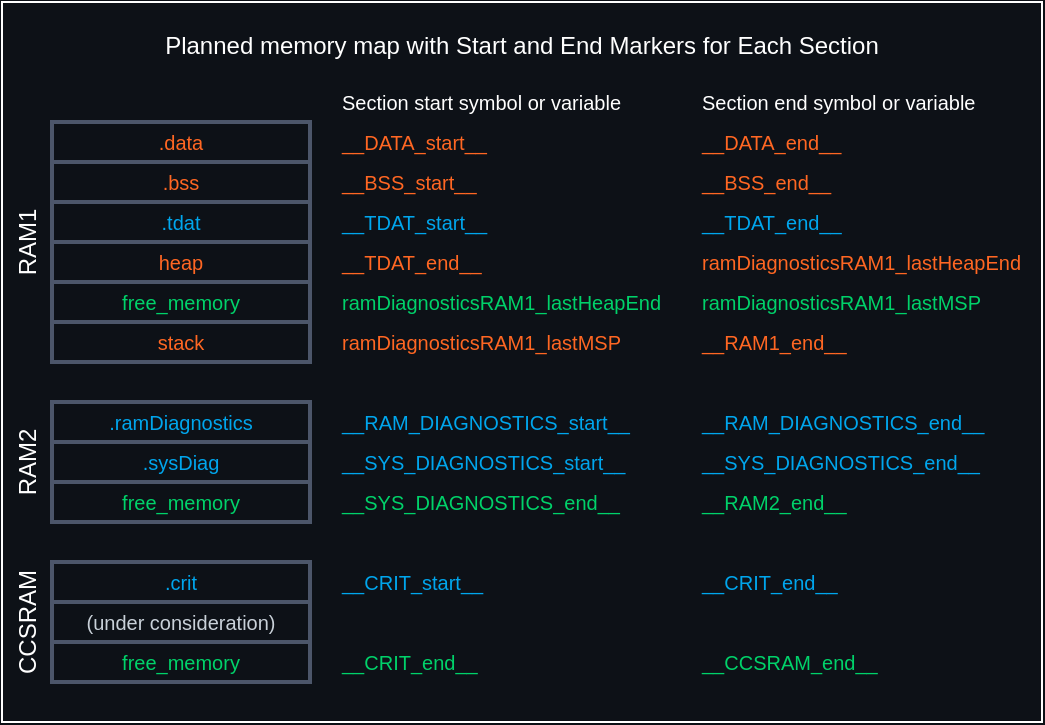 <mxfile version="28.1.2">
  <diagram name="Page-1" id="_fgNbCBozK9R5fLy6JvO">
    <mxGraphModel dx="1703" dy="1282" grid="0" gridSize="10" guides="1" tooltips="1" connect="1" arrows="1" fold="1" page="0" pageScale="1" pageWidth="850" pageHeight="1100" background="light-dark(#0D1117,#0D1117)" math="0" shadow="0">
      <root>
        <mxCell id="0" />
        <mxCell id="1" parent="0" />
        <mxCell id="urWOwsYpe-8lvMp6Ferf-43" value="" style="rounded=0;whiteSpace=wrap;html=1;strokeColor=#FFFFFF;fillColor=none;" vertex="1" parent="1">
          <mxGeometry x="-468" y="-795" width="520" height="360" as="geometry" />
        </mxCell>
        <mxCell id="urWOwsYpe-8lvMp6Ferf-8" value=".data" style="rounded=0;whiteSpace=wrap;html=1;fontSize=10;align=center;glass=0;shadow=0;strokeWidth=2;perimeterSpacing=0;strokeColor=#4C566A;fillColor=none;fontColor=#FF6723;verticalAlign=middle;spacingLeft=0;spacingTop=0;fontFamily=Helvetica;" vertex="1" parent="1">
          <mxGeometry x="-443" y="-735" width="129" height="20" as="geometry" />
        </mxCell>
        <mxCell id="urWOwsYpe-8lvMp6Ferf-11" value="&lt;font style=&quot;color: rgb(255, 255, 255);&quot;&gt;RAM1&lt;/font&gt;" style="text;html=1;align=center;verticalAlign=middle;whiteSpace=wrap;rounded=0;direction=west;flipV=0;flipH=0;rotation=270;fontSize=12;" vertex="1" parent="1">
          <mxGeometry x="-515" y="-685" width="120" height="20" as="geometry" />
        </mxCell>
        <mxCell id="urWOwsYpe-8lvMp6Ferf-12" value="&lt;font style=&quot;color: rgb(255, 255, 255);&quot;&gt;RAM2&lt;/font&gt;" style="text;html=1;align=center;verticalAlign=middle;whiteSpace=wrap;rounded=0;direction=west;flipV=0;flipH=0;rotation=270;" vertex="1" parent="1">
          <mxGeometry x="-475" y="-575" width="40" height="20" as="geometry" />
        </mxCell>
        <mxCell id="urWOwsYpe-8lvMp6Ferf-13" value="&lt;font style=&quot;color: rgb(255, 255, 255);&quot;&gt;CCSRAM&lt;/font&gt;" style="text;html=1;align=center;verticalAlign=middle;whiteSpace=wrap;rounded=0;direction=west;flipV=0;flipH=0;rotation=270;" vertex="1" parent="1">
          <mxGeometry x="-485" y="-495" width="60" height="20" as="geometry" />
        </mxCell>
        <mxCell id="urWOwsYpe-8lvMp6Ferf-14" value=".bss" style="rounded=0;whiteSpace=wrap;html=1;fontSize=10;align=center;glass=0;shadow=0;strokeWidth=2;perimeterSpacing=0;strokeColor=#4C566A;fillColor=none;fontColor=#FF6723;verticalAlign=middle;spacingLeft=0;spacingTop=0;fontFamily=Helvetica;" vertex="1" parent="1">
          <mxGeometry x="-443" y="-715" width="129" height="20" as="geometry" />
        </mxCell>
        <mxCell id="urWOwsYpe-8lvMp6Ferf-17" value="heap" style="rounded=0;whiteSpace=wrap;html=1;fontSize=10;align=center;glass=0;shadow=0;strokeWidth=2;perimeterSpacing=0;strokeColor=#4C566A;fillColor=none;fontColor=#FF6723;verticalAlign=middle;spacingLeft=0;spacingTop=0;fontFamily=Helvetica;" vertex="1" parent="1">
          <mxGeometry x="-443" y="-675" width="129" height="20" as="geometry" />
        </mxCell>
        <mxCell id="urWOwsYpe-8lvMp6Ferf-18" value=".tdat" style="rounded=0;whiteSpace=wrap;html=1;fontSize=10;align=center;glass=0;shadow=0;strokeWidth=2;perimeterSpacing=0;strokeColor=#4C566A;fillColor=none;fontColor=#00A6ED;verticalAlign=middle;spacingLeft=0;spacingTop=0;fontFamily=Helvetica;" vertex="1" parent="1">
          <mxGeometry x="-443" y="-695" width="129" height="20" as="geometry" />
        </mxCell>
        <mxCell id="urWOwsYpe-8lvMp6Ferf-21" value="stack" style="rounded=0;whiteSpace=wrap;html=1;fontSize=10;align=center;glass=0;shadow=0;strokeWidth=2;perimeterSpacing=0;strokeColor=#4C566A;fillColor=none;fontColor=#FF6723;verticalAlign=middle;spacingLeft=0;spacingTop=0;fontFamily=Helvetica;" vertex="1" parent="1">
          <mxGeometry x="-443" y="-635" width="129" height="20" as="geometry" />
        </mxCell>
        <mxCell id="urWOwsYpe-8lvMp6Ferf-22" value="free_memory" style="rounded=0;whiteSpace=wrap;html=1;fontSize=10;align=center;glass=0;shadow=0;strokeWidth=2;perimeterSpacing=0;strokeColor=#4C566A;fillColor=none;fontColor=#00D26A;verticalAlign=middle;spacingLeft=0;spacingTop=0;fontFamily=Helvetica;" vertex="1" parent="1">
          <mxGeometry x="-443" y="-655" width="129" height="20" as="geometry" />
        </mxCell>
        <mxCell id="urWOwsYpe-8lvMp6Ferf-27" value=".ramDiagnostics" style="rounded=0;whiteSpace=wrap;html=1;fontSize=10;align=center;glass=0;shadow=0;strokeWidth=2;perimeterSpacing=0;strokeColor=#4C566A;fillColor=none;fontColor=#00A6ED;verticalAlign=middle;spacingLeft=0;spacingTop=0;fontFamily=Helvetica;" vertex="1" parent="1">
          <mxGeometry x="-443" y="-595" width="129" height="20" as="geometry" />
        </mxCell>
        <mxCell id="urWOwsYpe-8lvMp6Ferf-28" value=".sysDiag" style="rounded=0;whiteSpace=wrap;html=1;fontSize=10;align=center;glass=0;shadow=0;strokeWidth=2;perimeterSpacing=0;strokeColor=#4C566A;fillColor=none;fontColor=#00A6ED;verticalAlign=middle;spacingLeft=0;spacingTop=0;fontFamily=Helvetica;" vertex="1" parent="1">
          <mxGeometry x="-443" y="-575" width="129" height="20" as="geometry" />
        </mxCell>
        <mxCell id="urWOwsYpe-8lvMp6Ferf-41" value=".crit" style="rounded=0;whiteSpace=wrap;html=1;fontSize=10;align=center;glass=0;shadow=0;strokeWidth=2;perimeterSpacing=0;strokeColor=#4C566A;fillColor=none;fontColor=#00A6ED;verticalAlign=middle;spacingLeft=0;spacingTop=0;fontFamily=Helvetica;" vertex="1" parent="1">
          <mxGeometry x="-443" y="-515" width="129" height="20" as="geometry" />
        </mxCell>
        <mxCell id="urWOwsYpe-8lvMp6Ferf-1" value="&lt;font style=&quot;color: rgb(255, 255, 255);&quot;&gt;Planned memory map with Start and End Markers for Each Section&lt;/font&gt;" style="text;html=1;align=center;verticalAlign=middle;whiteSpace=wrap;rounded=0;fontSize=12;" vertex="1" parent="1">
          <mxGeometry x="-468" y="-788" width="520" height="30" as="geometry" />
        </mxCell>
        <mxCell id="urWOwsYpe-8lvMp6Ferf-49" value="(under consideration)" style="rounded=0;whiteSpace=wrap;html=1;fontSize=10;align=center;glass=0;shadow=0;strokeWidth=2;perimeterSpacing=0;strokeColor=#4C566A;fillColor=none;fontColor=#C9D1D9;verticalAlign=middle;spacingLeft=0;spacingTop=0;fontFamily=Helvetica;" vertex="1" parent="1">
          <mxGeometry x="-443" y="-495" width="129" height="20" as="geometry" />
        </mxCell>
        <mxCell id="urWOwsYpe-8lvMp6Ferf-50" value="free_memory" style="rounded=0;whiteSpace=wrap;html=1;fontSize=10;align=center;glass=0;shadow=0;strokeWidth=2;perimeterSpacing=0;strokeColor=#4C566A;fillColor=none;fontColor=#00D26A;verticalAlign=middle;spacingLeft=0;spacingTop=0;fontFamily=Helvetica;" vertex="1" parent="1">
          <mxGeometry x="-443" y="-555" width="129" height="20" as="geometry" />
        </mxCell>
        <mxCell id="urWOwsYpe-8lvMp6Ferf-51" value="free_memory" style="rounded=0;whiteSpace=wrap;html=1;fontSize=10;align=center;glass=0;shadow=0;strokeWidth=2;perimeterSpacing=0;strokeColor=#4C566A;fillColor=none;fontColor=#00D26A;verticalAlign=middle;spacingLeft=0;spacingTop=0;fontFamily=Helvetica;" vertex="1" parent="1">
          <mxGeometry x="-443" y="-475" width="129" height="20" as="geometry" />
        </mxCell>
        <mxCell id="urWOwsYpe-8lvMp6Ferf-5" value="&lt;font style=&quot;color: rgb(255, 255, 255); font-size: 10px;&quot;&gt;Section start symbol or variable&lt;/font&gt;" style="text;html=1;align=left;verticalAlign=middle;whiteSpace=wrap;rounded=0;" vertex="1" parent="1">
          <mxGeometry x="-300" y="-755" width="170" height="20" as="geometry" />
        </mxCell>
        <mxCell id="urWOwsYpe-8lvMp6Ferf-6" value="&lt;span style=&quot;color: rgb(255, 255, 255);&quot;&gt;Section end symbol or variable&lt;/span&gt;" style="text;html=1;align=left;verticalAlign=middle;whiteSpace=wrap;rounded=0;fontSize=10;" vertex="1" parent="1">
          <mxGeometry x="-120" y="-755" width="170" height="20" as="geometry" />
        </mxCell>
        <mxCell id="urWOwsYpe-8lvMp6Ferf-9" value="&lt;font&gt;__DATA_start__&lt;/font&gt;" style="text;html=1;align=left;verticalAlign=middle;whiteSpace=wrap;rounded=0;fontSize=10;fontColor=#FF6723;" vertex="1" parent="1">
          <mxGeometry x="-300" y="-735" width="170" height="20" as="geometry" />
        </mxCell>
        <mxCell id="urWOwsYpe-8lvMp6Ferf-10" value="&lt;font style=&quot;&quot;&gt;__DATA_end__&lt;/font&gt;" style="text;html=1;align=left;verticalAlign=middle;whiteSpace=wrap;rounded=0;fontSize=10;fontColor=#FF6723;" vertex="1" parent="1">
          <mxGeometry x="-120" y="-735" width="170" height="20" as="geometry" />
        </mxCell>
        <mxCell id="urWOwsYpe-8lvMp6Ferf-15" value="&lt;font style=&quot;&quot;&gt;__BSS_start__&lt;/font&gt;" style="text;html=1;align=left;verticalAlign=middle;whiteSpace=wrap;rounded=0;fontSize=10;fontColor=#FF6723;" vertex="1" parent="1">
          <mxGeometry x="-300" y="-715" width="170" height="20" as="geometry" />
        </mxCell>
        <mxCell id="urWOwsYpe-8lvMp6Ferf-16" value="&lt;font style=&quot;&quot;&gt;__BSS_end__&lt;/font&gt;" style="text;html=1;align=left;verticalAlign=middle;whiteSpace=wrap;rounded=0;fontSize=10;fontColor=#FF6723;" vertex="1" parent="1">
          <mxGeometry x="-120" y="-715" width="170" height="20" as="geometry" />
        </mxCell>
        <mxCell id="urWOwsYpe-8lvMp6Ferf-19" value="&lt;font style=&quot;&quot;&gt;__TDAT_start__&lt;/font&gt;" style="text;html=1;align=left;verticalAlign=middle;whiteSpace=wrap;rounded=0;fontSize=10;fontColor=#00A6ED;" vertex="1" parent="1">
          <mxGeometry x="-300" y="-695" width="170" height="20" as="geometry" />
        </mxCell>
        <mxCell id="urWOwsYpe-8lvMp6Ferf-20" value="&lt;font style=&quot;&quot;&gt;__TDAT_end__&lt;/font&gt;" style="text;html=1;align=left;verticalAlign=middle;whiteSpace=wrap;rounded=0;fontSize=10;fontColor=#00A6ED;" vertex="1" parent="1">
          <mxGeometry x="-120" y="-695" width="170" height="20" as="geometry" />
        </mxCell>
        <mxCell id="urWOwsYpe-8lvMp6Ferf-23" value="&lt;font style=&quot;&quot;&gt;__TDAT_end__&lt;/font&gt;" style="text;html=1;align=left;verticalAlign=middle;whiteSpace=wrap;rounded=0;fontSize=10;fontColor=#FF6723;" vertex="1" parent="1">
          <mxGeometry x="-300" y="-675" width="170" height="20" as="geometry" />
        </mxCell>
        <mxCell id="urWOwsYpe-8lvMp6Ferf-24" value="&lt;font style=&quot;&quot;&gt;ramDiagnosticsRAM1_lastHeapEnd&lt;/font&gt;" style="text;html=1;align=left;verticalAlign=middle;whiteSpace=wrap;rounded=0;fontSize=10;fontColor=#FF6723;" vertex="1" parent="1">
          <mxGeometry x="-120" y="-675" width="170" height="20" as="geometry" />
        </mxCell>
        <mxCell id="urWOwsYpe-8lvMp6Ferf-25" value="&lt;font style=&quot;&quot;&gt;ramDiagnosticsRAM1_lastHeapEnd&lt;/font&gt;" style="text;html=1;align=left;verticalAlign=middle;whiteSpace=wrap;rounded=0;fontSize=10;fontColor=#00D26A;" vertex="1" parent="1">
          <mxGeometry x="-300" y="-655" width="170" height="20" as="geometry" />
        </mxCell>
        <mxCell id="urWOwsYpe-8lvMp6Ferf-29" value="&lt;font style=&quot;&quot;&gt;__RAM_DIAGNOSTICS_start__&lt;/font&gt;" style="text;html=1;align=left;verticalAlign=middle;whiteSpace=wrap;rounded=0;fontSize=10;fontColor=#00A6ED;" vertex="1" parent="1">
          <mxGeometry x="-300" y="-595" width="170" height="20" as="geometry" />
        </mxCell>
        <mxCell id="urWOwsYpe-8lvMp6Ferf-30" value="&lt;font style=&quot;&quot;&gt;__SYS_DIAGNOSTICS_start__&lt;/font&gt;" style="text;html=1;align=left;verticalAlign=middle;whiteSpace=wrap;rounded=0;fontSize=10;fontColor=#00A6ED;" vertex="1" parent="1">
          <mxGeometry x="-300" y="-575" width="170" height="20" as="geometry" />
        </mxCell>
        <mxCell id="urWOwsYpe-8lvMp6Ferf-31" value="&lt;font style=&quot;&quot;&gt;__SYS_DIAGNOSTICS_end__&lt;/font&gt;" style="text;html=1;align=left;verticalAlign=middle;whiteSpace=wrap;rounded=0;fontSize=10;fontColor=#00A6ED;" vertex="1" parent="1">
          <mxGeometry x="-120" y="-575" width="170" height="20" as="geometry" />
        </mxCell>
        <mxCell id="urWOwsYpe-8lvMp6Ferf-32" value="&lt;font style=&quot;&quot;&gt;__RAM_DIAGNOSTICS_end__&lt;/font&gt;" style="text;html=1;align=left;verticalAlign=middle;whiteSpace=wrap;rounded=0;fontSize=10;fontColor=#00A6ED;" vertex="1" parent="1">
          <mxGeometry x="-120" y="-595" width="170" height="20" as="geometry" />
        </mxCell>
        <mxCell id="urWOwsYpe-8lvMp6Ferf-33" value="&lt;span style=&quot;&quot;&gt;ramDiagnosticsRAM1_lastMSP&lt;/span&gt;" style="text;html=1;align=left;verticalAlign=middle;whiteSpace=wrap;rounded=0;fontSize=10;fontColor=#00D26A;" vertex="1" parent="1">
          <mxGeometry x="-120" y="-655" width="170" height="20" as="geometry" />
        </mxCell>
        <mxCell id="urWOwsYpe-8lvMp6Ferf-34" value="&lt;font style=&quot;&quot;&gt;ramDiagnosticsRAM1_lastMSP&lt;/font&gt;" style="text;html=1;align=left;verticalAlign=middle;whiteSpace=wrap;rounded=0;fontSize=10;fontColor=#FF6723;" vertex="1" parent="1">
          <mxGeometry x="-300" y="-635" width="170" height="20" as="geometry" />
        </mxCell>
        <mxCell id="urWOwsYpe-8lvMp6Ferf-35" value="&lt;font style=&quot;&quot;&gt;__RAM1_end__&lt;/font&gt;" style="text;html=1;align=left;verticalAlign=middle;whiteSpace=wrap;rounded=0;fontSize=10;fontColor=#FF6723;" vertex="1" parent="1">
          <mxGeometry x="-120" y="-635" width="170" height="20" as="geometry" />
        </mxCell>
        <mxCell id="urWOwsYpe-8lvMp6Ferf-37" value="&lt;font style=&quot;&quot;&gt;__CRIT_start__&lt;/font&gt;" style="text;html=1;align=left;verticalAlign=middle;whiteSpace=wrap;rounded=0;fontSize=10;fontColor=#00A6ED;" vertex="1" parent="1">
          <mxGeometry x="-300" y="-515" width="170" height="20" as="geometry" />
        </mxCell>
        <mxCell id="urWOwsYpe-8lvMp6Ferf-38" value="&lt;font style=&quot;&quot;&gt;__CRIT_end__&lt;/font&gt;" style="text;html=1;align=left;verticalAlign=middle;whiteSpace=wrap;rounded=0;fontSize=10;fontColor=#00A6ED;" vertex="1" parent="1">
          <mxGeometry x="-120" y="-515" width="170" height="20" as="geometry" />
        </mxCell>
        <mxCell id="urWOwsYpe-8lvMp6Ferf-53" value="&lt;span style=&quot;&quot;&gt;__CCSRAM_end__&lt;/span&gt;" style="text;html=1;align=left;verticalAlign=middle;whiteSpace=wrap;rounded=0;fontSize=10;fontColor=#00D26A;" vertex="1" parent="1">
          <mxGeometry x="-120" y="-475" width="170" height="20" as="geometry" />
        </mxCell>
        <mxCell id="urWOwsYpe-8lvMp6Ferf-54" value="&lt;font style=&quot;&quot;&gt;__CRIT_end__&lt;/font&gt;" style="text;html=1;align=left;verticalAlign=middle;whiteSpace=wrap;rounded=0;fontSize=10;fontColor=#00D26A;" vertex="1" parent="1">
          <mxGeometry x="-300" y="-475" width="170" height="20" as="geometry" />
        </mxCell>
        <mxCell id="urWOwsYpe-8lvMp6Ferf-55" value="&lt;font style=&quot;&quot;&gt;__SYS_DIAGNOSTICS_end__&lt;/font&gt;" style="text;html=1;align=left;verticalAlign=middle;whiteSpace=wrap;rounded=0;fontSize=10;fontColor=#00D26A;" vertex="1" parent="1">
          <mxGeometry x="-300" y="-555" width="170" height="20" as="geometry" />
        </mxCell>
        <mxCell id="urWOwsYpe-8lvMp6Ferf-56" value="&lt;span style=&quot;&quot;&gt;__RAM2_end__&lt;/span&gt;" style="text;html=1;align=left;verticalAlign=middle;whiteSpace=wrap;rounded=0;fontSize=10;fontColor=#00D26A;" vertex="1" parent="1">
          <mxGeometry x="-120" y="-555" width="170" height="20" as="geometry" />
        </mxCell>
      </root>
    </mxGraphModel>
  </diagram>
</mxfile>
